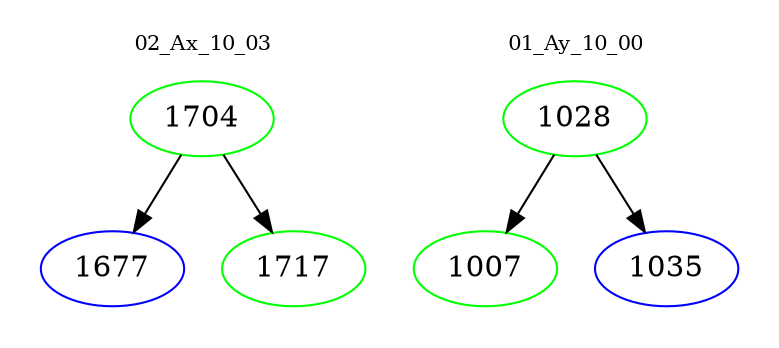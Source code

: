 digraph{
subgraph cluster_0 {
color = white
label = "02_Ax_10_03";
fontsize=10;
T0_1704 [label="1704", color="green"]
T0_1704 -> T0_1677 [color="black"]
T0_1677 [label="1677", color="blue"]
T0_1704 -> T0_1717 [color="black"]
T0_1717 [label="1717", color="green"]
}
subgraph cluster_1 {
color = white
label = "01_Ay_10_00";
fontsize=10;
T1_1028 [label="1028", color="green"]
T1_1028 -> T1_1007 [color="black"]
T1_1007 [label="1007", color="green"]
T1_1028 -> T1_1035 [color="black"]
T1_1035 [label="1035", color="blue"]
}
}
